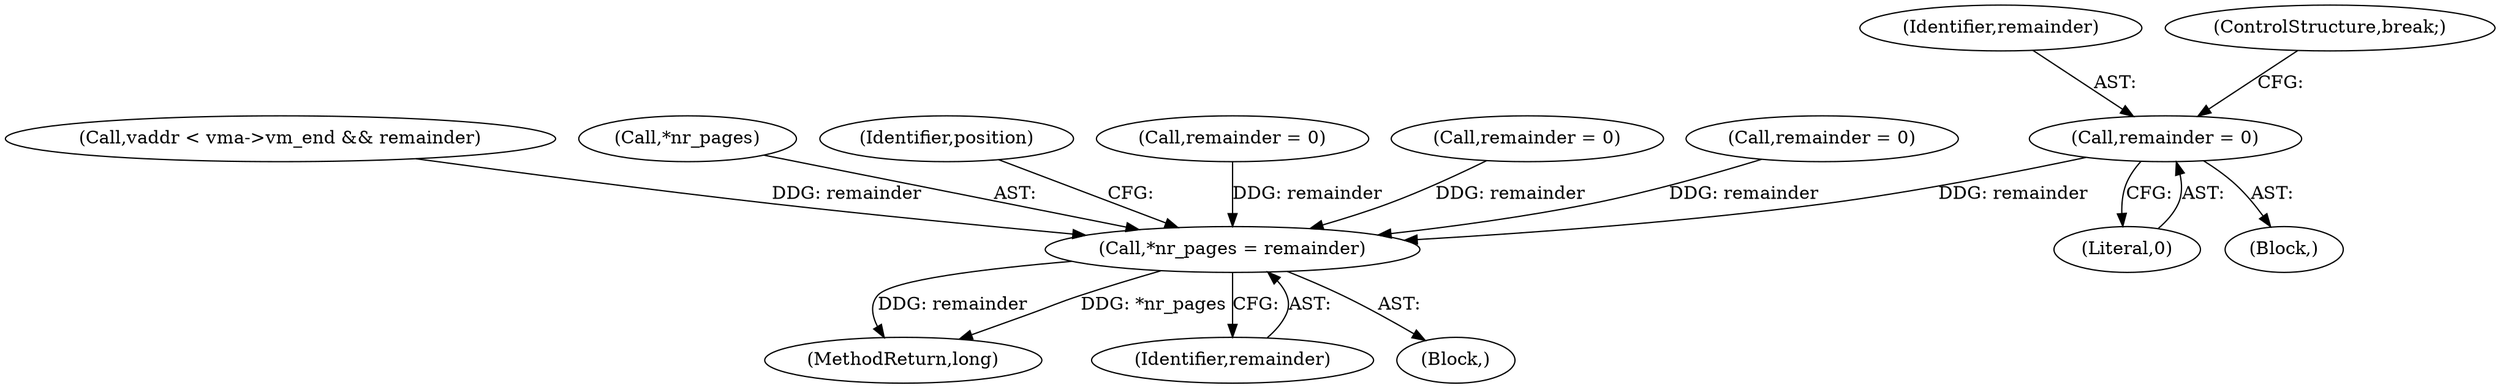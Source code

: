 digraph "0_linux_6b3a707736301c2128ca85ce85fb13f60b5e350a_11@API" {
"1000286" [label="(Call,remainder = 0)"];
"1000394" [label="(Call,*nr_pages = remainder)"];
"1000141" [label="(Call,vaddr < vma->vm_end && remainder)"];
"1000394" [label="(Call,*nr_pages = remainder)"];
"1000287" [label="(Identifier,remainder)"];
"1000286" [label="(Call,remainder = 0)"];
"1000395" [label="(Call,*nr_pages)"];
"1000407" [label="(MethodReturn,long)"];
"1000288" [label="(Literal,0)"];
"1000400" [label="(Identifier,position)"];
"1000280" [label="(Block,)"];
"1000397" [label="(Identifier,remainder)"];
"1000338" [label="(Call,remainder = 0)"];
"1000289" [label="(ControlStructure,break;)"];
"1000160" [label="(Call,remainder = 0)"];
"1000118" [label="(Block,)"];
"1000207" [label="(Call,remainder = 0)"];
"1000286" -> "1000280"  [label="AST: "];
"1000286" -> "1000288"  [label="CFG: "];
"1000287" -> "1000286"  [label="AST: "];
"1000288" -> "1000286"  [label="AST: "];
"1000289" -> "1000286"  [label="CFG: "];
"1000286" -> "1000394"  [label="DDG: remainder"];
"1000394" -> "1000118"  [label="AST: "];
"1000394" -> "1000397"  [label="CFG: "];
"1000395" -> "1000394"  [label="AST: "];
"1000397" -> "1000394"  [label="AST: "];
"1000400" -> "1000394"  [label="CFG: "];
"1000394" -> "1000407"  [label="DDG: remainder"];
"1000394" -> "1000407"  [label="DDG: *nr_pages"];
"1000338" -> "1000394"  [label="DDG: remainder"];
"1000207" -> "1000394"  [label="DDG: remainder"];
"1000141" -> "1000394"  [label="DDG: remainder"];
"1000160" -> "1000394"  [label="DDG: remainder"];
}
